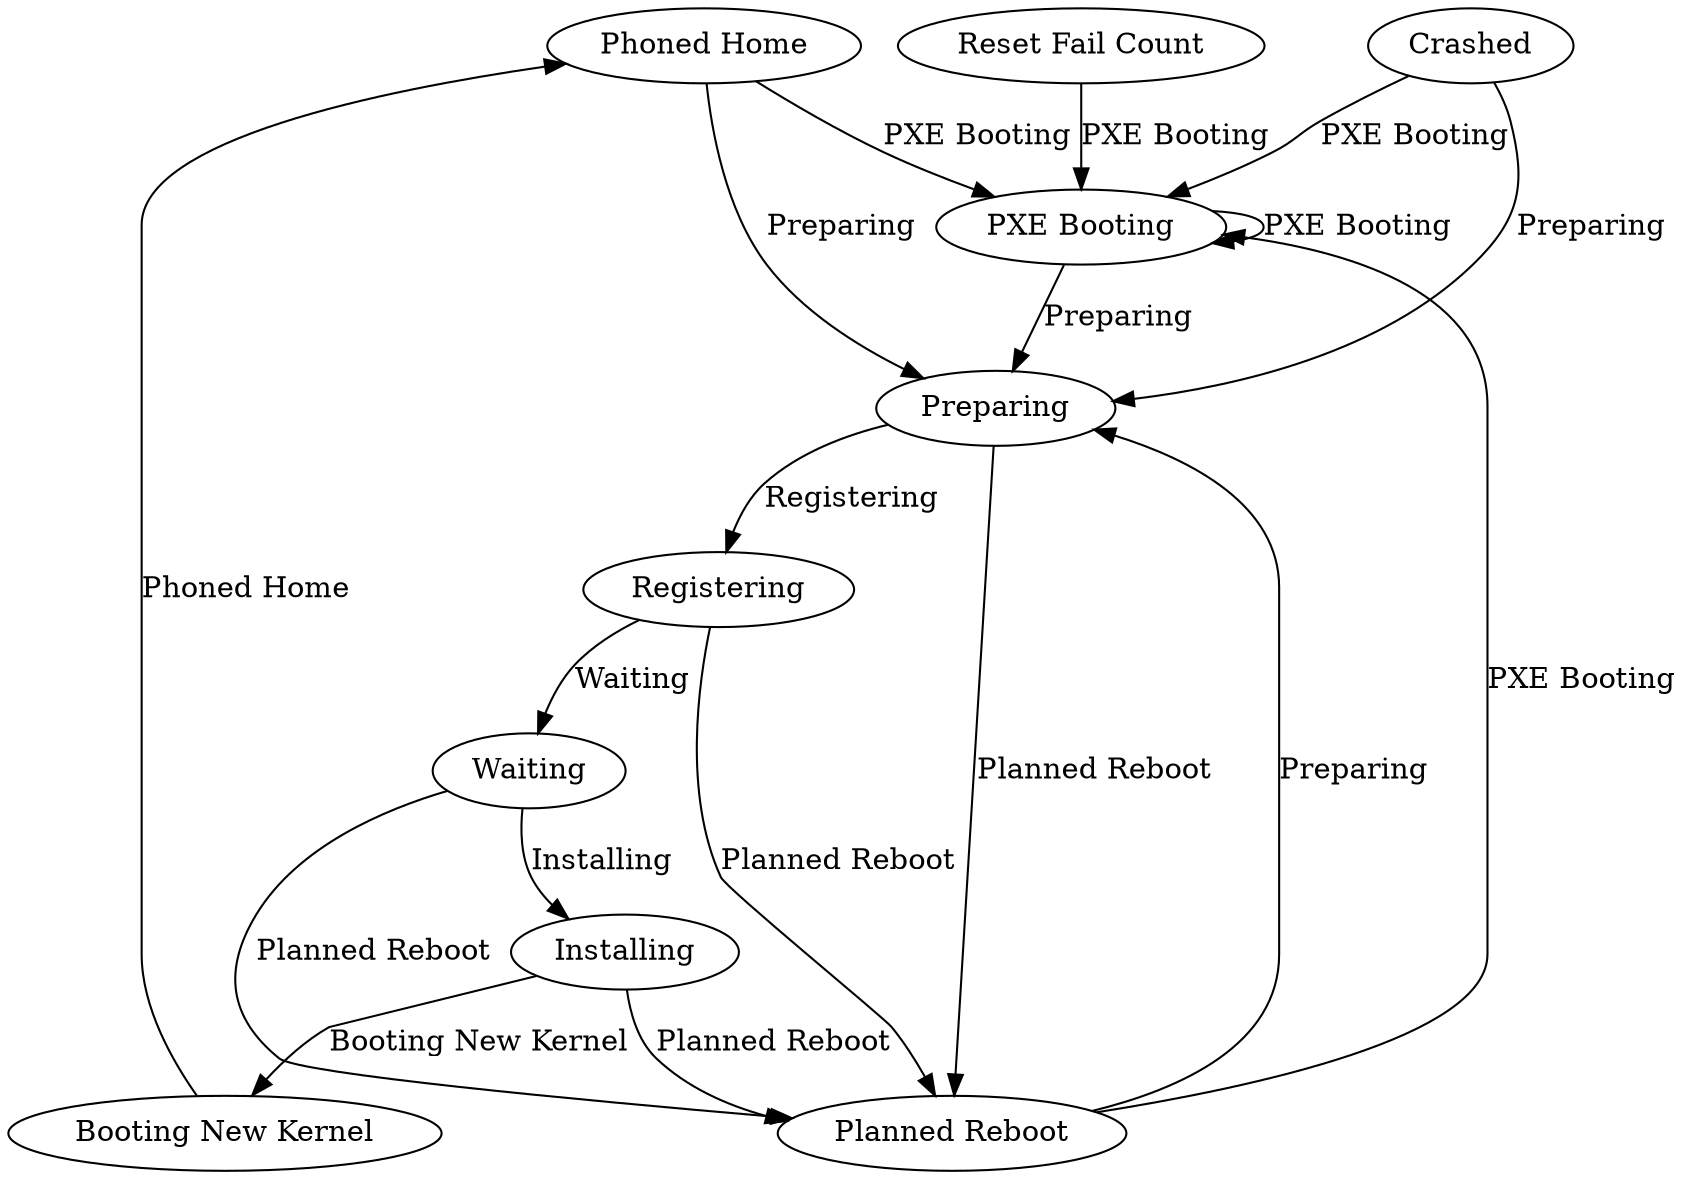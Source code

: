 digraph fsm {
    "Phoned Home" -> "PXE Booting" [ label = "PXE Booting" ];
    "Phoned Home" -> "Preparing" [ label = "Preparing" ];
    "Booting New Kernel" -> "Phoned Home" [ label = "Phoned Home" ];
    "Crashed" -> "PXE Booting" [ label = "PXE Booting" ];
    "Crashed" -> "Preparing" [ label = "Preparing" ];
    "Installing" -> "Booting New Kernel" [ label = "Booting New Kernel" ];
    "Installing" -> "Planned Reboot" [ label = "Planned Reboot" ];
    "PXE Booting" -> "PXE Booting" [ label = "PXE Booting" ];
    "PXE Booting" -> "Preparing" [ label = "Preparing" ];
    "Planned Reboot" -> "PXE Booting" [ label = "PXE Booting" ];
    "Planned Reboot" -> "Preparing" [ label = "Preparing" ];
    "Preparing" -> "Planned Reboot" [ label = "Planned Reboot" ];
    "Preparing" -> "Registering" [ label = "Registering" ];
    "Registering" -> "Planned Reboot" [ label = "Planned Reboot" ];
    "Registering" -> "Waiting" [ label = "Waiting" ];
    "Reset Fail Count" -> "PXE Booting" [ label = "PXE Booting" ];
    "Waiting" -> "Installing" [ label = "Installing" ];
    "Waiting" -> "Planned Reboot" [ label = "Planned Reboot" ];

    "Booting New Kernel";
    "Crashed";
    "Installing";
    "PXE Booting";
    "Phoned Home";
    "Planned Reboot";
    "Preparing";
    "Registering";
    "Reset Fail Count";
    "Waiting";
}
